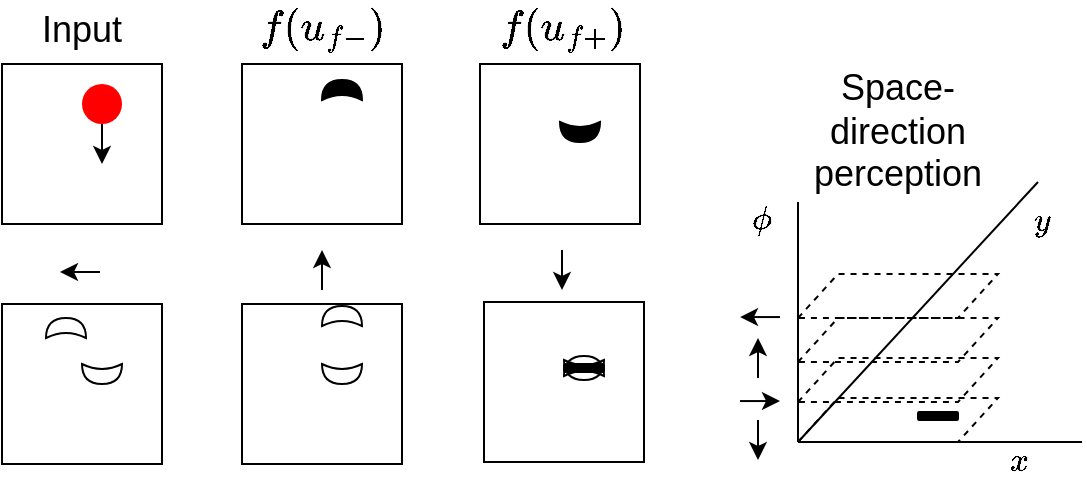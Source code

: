 <mxfile version="16.2.6" type="device"><diagram id="GoOTwiajKVWgMtJUL-Zl" name="Page-1"><mxGraphModel dx="918" dy="450" grid="1" gridSize="10" guides="1" tooltips="1" connect="1" arrows="1" fold="1" page="1" pageScale="1" pageWidth="850" pageHeight="1100" math="1" shadow="0"><root><mxCell id="0"/><mxCell id="1" parent="0"/><mxCell id="-8P7iYu2XJGMgKJon4_9-1" value="" style="whiteSpace=wrap;html=1;aspect=fixed;" parent="1" vertex="1"><mxGeometry x="200" y="48" width="80" height="80" as="geometry"/></mxCell><mxCell id="-8P7iYu2XJGMgKJon4_9-3" value="" style="ellipse;whiteSpace=wrap;html=1;aspect=fixed;strokeColor=none;fillColor=#FF0000;" parent="1" vertex="1"><mxGeometry x="240" y="58" width="20" height="20" as="geometry"/></mxCell><mxCell id="-8P7iYu2XJGMgKJon4_9-4" value="" style="endArrow=classic;html=1;rounded=0;exitX=0.5;exitY=1;exitDx=0;exitDy=0;" parent="1" source="-8P7iYu2XJGMgKJon4_9-3" edge="1"><mxGeometry width="50" height="50" relative="1" as="geometry"><mxPoint x="250" y="88" as="sourcePoint"/><mxPoint x="250" y="98" as="targetPoint"/></mxGeometry></mxCell><mxCell id="-8P7iYu2XJGMgKJon4_9-5" value="" style="whiteSpace=wrap;html=1;aspect=fixed;" parent="1" vertex="1"><mxGeometry x="320" y="48" width="80" height="80" as="geometry"/></mxCell><mxCell id="-8P7iYu2XJGMgKJon4_9-8" value="" style="shape=xor;whiteSpace=wrap;html=1;strokeColor=default;fillColor=#000000;rotation=-90;" parent="1" vertex="1"><mxGeometry x="365" y="51" width="10" height="20" as="geometry"/></mxCell><mxCell id="-8P7iYu2XJGMgKJon4_9-9" value="" style="whiteSpace=wrap;html=1;aspect=fixed;" parent="1" vertex="1"><mxGeometry x="439" y="48" width="80" height="80" as="geometry"/></mxCell><mxCell id="-8P7iYu2XJGMgKJon4_9-14" value="`" style="shape=xor;whiteSpace=wrap;html=1;strokeColor=default;fillColor=#000000;rotation=90;" parent="1" vertex="1"><mxGeometry x="484" y="72" width="10" height="20" as="geometry"/></mxCell><mxCell id="-8P7iYu2XJGMgKJon4_9-15" value="" style="whiteSpace=wrap;html=1;aspect=fixed;strokeColor=default;fillColor=none;" parent="1" vertex="1"><mxGeometry x="200" y="168" width="80" height="80" as="geometry"/></mxCell><mxCell id="-8P7iYu2XJGMgKJon4_9-16" value="" style="whiteSpace=wrap;html=1;aspect=fixed;strokeColor=default;fillColor=none;" parent="1" vertex="1"><mxGeometry x="320" y="168" width="80" height="80" as="geometry"/></mxCell><mxCell id="-8P7iYu2XJGMgKJon4_9-18" value="" style="whiteSpace=wrap;html=1;aspect=fixed;" parent="1" vertex="1"><mxGeometry x="441" y="167" width="80" height="80" as="geometry"/></mxCell><mxCell id="-8P7iYu2XJGMgKJon4_9-20" value="" style="endArrow=classic;html=1;rounded=0;exitX=1;exitY=0.75;exitDx=0;exitDy=0;" parent="1" edge="1"><mxGeometry width="50" height="50" relative="1" as="geometry"><mxPoint x="249" y="152" as="sourcePoint"/><mxPoint x="229" y="152" as="targetPoint"/></mxGeometry></mxCell><mxCell id="-8P7iYu2XJGMgKJon4_9-21" value="" style="endArrow=classic;html=1;rounded=0;exitX=1;exitY=0.75;exitDx=0;exitDy=0;" parent="1" edge="1"><mxGeometry width="50" height="50" relative="1" as="geometry"><mxPoint x="360" y="161" as="sourcePoint"/><mxPoint x="360" y="141" as="targetPoint"/></mxGeometry></mxCell><mxCell id="-8P7iYu2XJGMgKJon4_9-23" value="" style="endArrow=classic;html=1;rounded=0;exitX=0.5;exitY=1;exitDx=0;exitDy=0;" parent="1" edge="1"><mxGeometry width="50" height="50" relative="1" as="geometry"><mxPoint x="480" y="141" as="sourcePoint"/><mxPoint x="480" y="161" as="targetPoint"/></mxGeometry></mxCell><mxCell id="-8P7iYu2XJGMgKJon4_9-26" value="" style="shape=xor;whiteSpace=wrap;html=1;strokeColor=default;fillColor=none;rotation=-90;" parent="1" vertex="1"><mxGeometry x="365" y="164" width="10" height="20" as="geometry"/></mxCell><mxCell id="-8P7iYu2XJGMgKJon4_9-27" value="" style="shape=xor;whiteSpace=wrap;html=1;strokeColor=default;fillColor=none;rotation=90;" parent="1" vertex="1"><mxGeometry x="365" y="193" width="10" height="20" as="geometry"/></mxCell><mxCell id="-8P7iYu2XJGMgKJon4_9-30" value="" style="shape=xor;whiteSpace=wrap;html=1;strokeColor=default;fillColor=none;rotation=-90;" parent="1" vertex="1"><mxGeometry x="227" y="170" width="10" height="20" as="geometry"/></mxCell><mxCell id="-8P7iYu2XJGMgKJon4_9-31" value="" style="shape=xor;whiteSpace=wrap;html=1;strokeColor=default;fillColor=none;rotation=90;" parent="1" vertex="1"><mxGeometry x="245" y="193" width="10" height="20" as="geometry"/></mxCell><mxCell id="-8P7iYu2XJGMgKJon4_9-32" value="" style="shape=xor;whiteSpace=wrap;html=1;strokeColor=default;fillColor=none;rotation=-90;" parent="1" vertex="1"><mxGeometry x="486" y="189" width="10" height="20" as="geometry"/></mxCell><mxCell id="-8P7iYu2XJGMgKJon4_9-33" value="" style="shape=xor;whiteSpace=wrap;html=1;strokeColor=default;fillColor=none;rotation=90;" parent="1" vertex="1"><mxGeometry x="486" y="191" width="10" height="20" as="geometry"/></mxCell><mxCell id="-8P7iYu2XJGMgKJon4_9-34" value="" style="rounded=1;whiteSpace=wrap;html=1;strokeColor=default;fillColor=#000000;" parent="1" vertex="1"><mxGeometry x="481" y="198" width="20" height="4" as="geometry"/></mxCell><mxCell id="-8P7iYu2XJGMgKJon4_9-35" value="&lt;font style=&quot;font-size: 18px&quot;&gt;Input&lt;/font&gt;" style="text;html=1;strokeColor=none;fillColor=none;align=center;verticalAlign=middle;whiteSpace=wrap;rounded=0;" parent="1" vertex="1"><mxGeometry x="210" y="16" width="60" height="30" as="geometry"/></mxCell><mxCell id="-8P7iYu2XJGMgKJon4_9-36" value="&lt;font style=&quot;font-size: 18px&quot;&gt;$$f(u_{f-})$$&lt;/font&gt;" style="text;html=1;strokeColor=none;fillColor=none;align=center;verticalAlign=middle;whiteSpace=wrap;rounded=0;" parent="1" vertex="1"><mxGeometry x="330" y="16" width="60" height="30" as="geometry"/></mxCell><mxCell id="-8P7iYu2XJGMgKJon4_9-40" value="&lt;font style=&quot;font-size: 18px&quot;&gt;$$f(u_{f+})$$&lt;/font&gt;" style="text;html=1;strokeColor=none;fillColor=none;align=center;verticalAlign=middle;whiteSpace=wrap;rounded=0;" parent="1" vertex="1"><mxGeometry x="450" y="16" width="60" height="30" as="geometry"/></mxCell><mxCell id="-8P7iYu2XJGMgKJon4_9-41" value="&amp;nbsp;" style="text;whiteSpace=wrap;html=1;fontSize=18;" parent="1" vertex="1"><mxGeometry x="290" y="20" width="30" height="40" as="geometry"/></mxCell><mxCell id="-8P7iYu2XJGMgKJon4_9-42" value="" style="shape=parallelogram;perimeter=parallelogramPerimeter;whiteSpace=wrap;html=1;fixedSize=1;fontSize=18;strokeColor=default;fillColor=none;dashed=1;" parent="1" vertex="1"><mxGeometry x="598" y="153" width="100" height="22" as="geometry"/></mxCell><mxCell id="-8P7iYu2XJGMgKJon4_9-43" value="" style="shape=parallelogram;perimeter=parallelogramPerimeter;whiteSpace=wrap;html=1;fixedSize=1;fontSize=18;strokeColor=default;fillColor=none;dashed=1;" parent="1" vertex="1"><mxGeometry x="598" y="175" width="100" height="22" as="geometry"/></mxCell><mxCell id="-8P7iYu2XJGMgKJon4_9-44" value="" style="shape=parallelogram;perimeter=parallelogramPerimeter;whiteSpace=wrap;html=1;fixedSize=1;fontSize=18;strokeColor=default;fillColor=none;dashed=1;" parent="1" vertex="1"><mxGeometry x="598" y="215" width="100" height="22" as="geometry"/></mxCell><mxCell id="-8P7iYu2XJGMgKJon4_9-46" value="" style="endArrow=classic;html=1;rounded=0;exitX=1;exitY=0.75;exitDx=0;exitDy=0;" parent="1" edge="1"><mxGeometry width="50" height="50" relative="1" as="geometry"><mxPoint x="589" y="174.53" as="sourcePoint"/><mxPoint x="569" y="174.53" as="targetPoint"/></mxGeometry></mxCell><mxCell id="-8P7iYu2XJGMgKJon4_9-47" value="" style="endArrow=none;html=1;rounded=0;fontSize=18;exitX=0;exitY=1;exitDx=0;exitDy=0;endFill=0;startArrow=none;startFill=0;" parent="1" source="-8P7iYu2XJGMgKJon4_9-44" edge="1"><mxGeometry width="50" height="50" relative="1" as="geometry"><mxPoint x="708" y="295" as="sourcePoint"/><mxPoint x="598" y="117" as="targetPoint"/></mxGeometry></mxCell><mxCell id="-8P7iYu2XJGMgKJon4_9-49" value="" style="endArrow=none;html=1;rounded=0;fontSize=18;exitX=0;exitY=1;exitDx=0;exitDy=0;endFill=0;" parent="1" edge="1"><mxGeometry width="50" height="50" relative="1" as="geometry"><mxPoint x="598" y="237" as="sourcePoint"/><mxPoint x="718" y="107" as="targetPoint"/></mxGeometry></mxCell><mxCell id="-8P7iYu2XJGMgKJon4_9-51" value="" style="endArrow=none;html=1;rounded=0;fontSize=18;exitX=0;exitY=1;exitDx=0;exitDy=0;endFill=0;" parent="1" source="-8P7iYu2XJGMgKJon4_9-44" edge="1"><mxGeometry width="50" height="50" relative="1" as="geometry"><mxPoint x="598" y="237" as="sourcePoint"/><mxPoint x="740" y="237" as="targetPoint"/></mxGeometry></mxCell><mxCell id="-8P7iYu2XJGMgKJon4_9-53" value="" style="endArrow=classic;html=1;rounded=0;exitX=1;exitY=0.75;exitDx=0;exitDy=0;" parent="1" edge="1"><mxGeometry width="50" height="50" relative="1" as="geometry"><mxPoint x="578" y="205" as="sourcePoint"/><mxPoint x="578" y="185" as="targetPoint"/></mxGeometry></mxCell><mxCell id="-8P7iYu2XJGMgKJon4_9-54" value="" style="endArrow=classic;html=1;rounded=0;exitX=0.5;exitY=1;exitDx=0;exitDy=0;" parent="1" edge="1"><mxGeometry width="50" height="50" relative="1" as="geometry"><mxPoint x="578" y="226" as="sourcePoint"/><mxPoint x="578" y="246" as="targetPoint"/></mxGeometry></mxCell><mxCell id="-8P7iYu2XJGMgKJon4_9-55" value="" style="shape=parallelogram;perimeter=parallelogramPerimeter;whiteSpace=wrap;html=1;fixedSize=1;fontSize=18;strokeColor=default;fillColor=none;dashed=1;" parent="1" vertex="1"><mxGeometry x="598" y="195" width="100" height="22" as="geometry"/></mxCell><mxCell id="-8P7iYu2XJGMgKJon4_9-56" value="" style="endArrow=none;html=1;rounded=0;exitX=1;exitY=0.75;exitDx=0;exitDy=0;startArrow=classic;startFill=1;endFill=0;" parent="1" edge="1"><mxGeometry width="50" height="50" relative="1" as="geometry"><mxPoint x="589" y="216.53" as="sourcePoint"/><mxPoint x="569" y="216.53" as="targetPoint"/></mxGeometry></mxCell><mxCell id="-8P7iYu2XJGMgKJon4_9-57" value="" style="rounded=1;whiteSpace=wrap;html=1;strokeColor=default;fillColor=#000000;" parent="1" vertex="1"><mxGeometry x="658" y="222" width="20" height="4" as="geometry"/></mxCell><mxCell id="-8P7iYu2XJGMgKJon4_9-58" value="&lt;font style=&quot;font-size: 18px&quot;&gt;Space-direction perception&lt;/font&gt;" style="text;html=1;strokeColor=none;fillColor=none;align=center;verticalAlign=middle;whiteSpace=wrap;rounded=0;" parent="1" vertex="1"><mxGeometry x="618" y="67" width="60" height="30" as="geometry"/></mxCell><mxCell id="-8P7iYu2XJGMgKJon4_9-59" value="&lt;font style=&quot;font-size: 14px&quot;&gt;$$x$$&lt;/font&gt;" style="text;html=1;strokeColor=none;fillColor=none;align=center;verticalAlign=middle;whiteSpace=wrap;rounded=0;sketch=1;fontSize=18;" parent="1" vertex="1"><mxGeometry x="704" y="240" width="10" height="12" as="geometry"/></mxCell><mxCell id="-8P7iYu2XJGMgKJon4_9-60" value="&lt;font style=&quot;font-size: 14px&quot;&gt;$$y$$&lt;/font&gt;" style="text;html=1;strokeColor=none;fillColor=none;align=center;verticalAlign=middle;whiteSpace=wrap;rounded=0;sketch=1;fontSize=18;" parent="1" vertex="1"><mxGeometry x="710" y="118.5" width="20" height="15" as="geometry"/></mxCell><mxCell id="-8P7iYu2XJGMgKJon4_9-61" value="&lt;font style=&quot;font-size: 14px&quot;&gt;$$\phi$$&lt;/font&gt;" style="text;html=1;strokeColor=none;fillColor=none;align=center;verticalAlign=middle;whiteSpace=wrap;rounded=0;sketch=1;fontSize=18;" parent="1" vertex="1"><mxGeometry x="570" y="117.5" width="20" height="15" as="geometry"/></mxCell></root></mxGraphModel></diagram></mxfile>